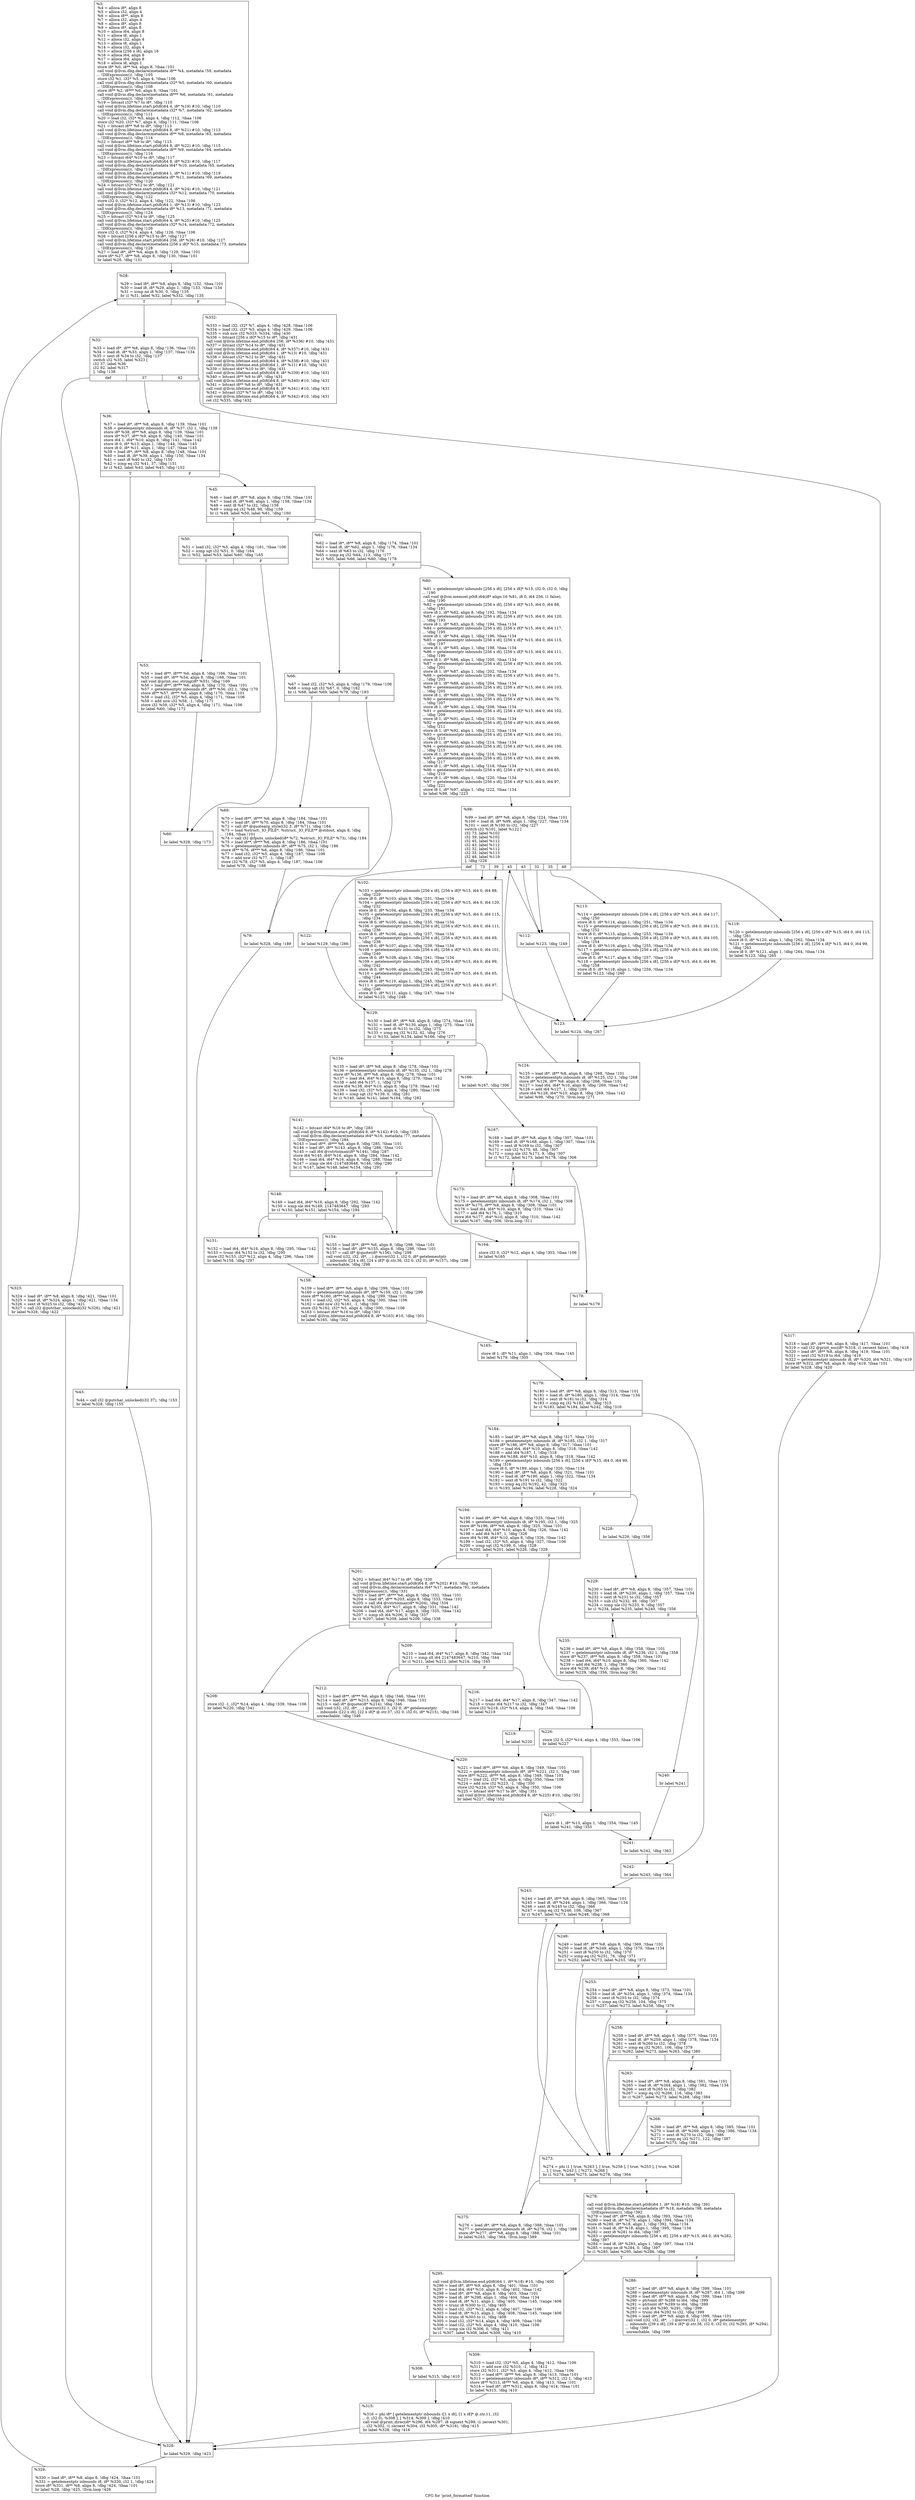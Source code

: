digraph "CFG for 'print_formatted' function" {
	label="CFG for 'print_formatted' function";

	Node0x17279d0 [shape=record,label="{%3:\l  %4 = alloca i8*, align 8\l  %5 = alloca i32, align 4\l  %6 = alloca i8**, align 8\l  %7 = alloca i32, align 4\l  %8 = alloca i8*, align 8\l  %9 = alloca i8*, align 8\l  %10 = alloca i64, align 8\l  %11 = alloca i8, align 1\l  %12 = alloca i32, align 4\l  %13 = alloca i8, align 1\l  %14 = alloca i32, align 4\l  %15 = alloca [256 x i8], align 16\l  %16 = alloca i64, align 8\l  %17 = alloca i64, align 8\l  %18 = alloca i8, align 1\l  store i8* %0, i8** %4, align 8, !tbaa !101\l  call void @llvm.dbg.declare(metadata i8** %4, metadata !59, metadata\l... !DIExpression()), !dbg !105\l  store i32 %1, i32* %5, align 4, !tbaa !106\l  call void @llvm.dbg.declare(metadata i32* %5, metadata !60, metadata\l... !DIExpression()), !dbg !108\l  store i8** %2, i8*** %6, align 8, !tbaa !101\l  call void @llvm.dbg.declare(metadata i8*** %6, metadata !61, metadata\l... !DIExpression()), !dbg !109\l  %19 = bitcast i32* %7 to i8*, !dbg !110\l  call void @llvm.lifetime.start.p0i8(i64 4, i8* %19) #10, !dbg !110\l  call void @llvm.dbg.declare(metadata i32* %7, metadata !62, metadata\l... !DIExpression()), !dbg !111\l  %20 = load i32, i32* %5, align 4, !dbg !112, !tbaa !106\l  store i32 %20, i32* %7, align 4, !dbg !111, !tbaa !106\l  %21 = bitcast i8** %8 to i8*, !dbg !113\l  call void @llvm.lifetime.start.p0i8(i64 8, i8* %21) #10, !dbg !113\l  call void @llvm.dbg.declare(metadata i8** %8, metadata !63, metadata\l... !DIExpression()), !dbg !114\l  %22 = bitcast i8** %9 to i8*, !dbg !115\l  call void @llvm.lifetime.start.p0i8(i64 8, i8* %22) #10, !dbg !115\l  call void @llvm.dbg.declare(metadata i8** %9, metadata !64, metadata\l... !DIExpression()), !dbg !116\l  %23 = bitcast i64* %10 to i8*, !dbg !117\l  call void @llvm.lifetime.start.p0i8(i64 8, i8* %23) #10, !dbg !117\l  call void @llvm.dbg.declare(metadata i64* %10, metadata !65, metadata\l... !DIExpression()), !dbg !118\l  call void @llvm.lifetime.start.p0i8(i64 1, i8* %11) #10, !dbg !119\l  call void @llvm.dbg.declare(metadata i8* %11, metadata !69, metadata\l... !DIExpression()), !dbg !120\l  %24 = bitcast i32* %12 to i8*, !dbg !121\l  call void @llvm.lifetime.start.p0i8(i64 4, i8* %24) #10, !dbg !121\l  call void @llvm.dbg.declare(metadata i32* %12, metadata !70, metadata\l... !DIExpression()), !dbg !122\l  store i32 0, i32* %12, align 4, !dbg !122, !tbaa !106\l  call void @llvm.lifetime.start.p0i8(i64 1, i8* %13) #10, !dbg !123\l  call void @llvm.dbg.declare(metadata i8* %13, metadata !71, metadata\l... !DIExpression()), !dbg !124\l  %25 = bitcast i32* %14 to i8*, !dbg !125\l  call void @llvm.lifetime.start.p0i8(i64 4, i8* %25) #10, !dbg !125\l  call void @llvm.dbg.declare(metadata i32* %14, metadata !72, metadata\l... !DIExpression()), !dbg !126\l  store i32 0, i32* %14, align 4, !dbg !126, !tbaa !106\l  %26 = bitcast [256 x i8]* %15 to i8*, !dbg !127\l  call void @llvm.lifetime.start.p0i8(i64 256, i8* %26) #10, !dbg !127\l  call void @llvm.dbg.declare(metadata [256 x i8]* %15, metadata !73, metadata\l... !DIExpression()), !dbg !128\l  %27 = load i8*, i8** %4, align 8, !dbg !129, !tbaa !101\l  store i8* %27, i8** %8, align 8, !dbg !130, !tbaa !101\l  br label %28, !dbg !131\l}"];
	Node0x17279d0 -> Node0x1727cf0;
	Node0x1727cf0 [shape=record,label="{%28:\l\l  %29 = load i8*, i8** %8, align 8, !dbg !132, !tbaa !101\l  %30 = load i8, i8* %29, align 1, !dbg !133, !tbaa !134\l  %31 = icmp ne i8 %30, 0, !dbg !135\l  br i1 %31, label %32, label %332, !dbg !135\l|{<s0>T|<s1>F}}"];
	Node0x1727cf0:s0 -> Node0x1727d40;
	Node0x1727cf0:s1 -> Node0x1744630;
	Node0x1727d40 [shape=record,label="{%32:\l\l  %33 = load i8*, i8** %8, align 8, !dbg !136, !tbaa !101\l  %34 = load i8, i8* %33, align 1, !dbg !137, !tbaa !134\l  %35 = sext i8 %34 to i32, !dbg !137\l  switch i32 %35, label %323 [\l    i32 37, label %36\l    i32 92, label %317\l  ], !dbg !138\l|{<s0>def|<s1>37|<s2>92}}"];
	Node0x1727d40:s0 -> Node0x1744540;
	Node0x1727d40:s1 -> Node0x1727d90;
	Node0x1727d40:s2 -> Node0x17444f0;
	Node0x1727d90 [shape=record,label="{%36:\l\l  %37 = load i8*, i8** %8, align 8, !dbg !139, !tbaa !101\l  %38 = getelementptr inbounds i8, i8* %37, i32 1, !dbg !139\l  store i8* %38, i8** %8, align 8, !dbg !139, !tbaa !101\l  store i8* %37, i8** %9, align 8, !dbg !140, !tbaa !101\l  store i64 1, i64* %10, align 8, !dbg !141, !tbaa !142\l  store i8 0, i8* %13, align 1, !dbg !144, !tbaa !145\l  store i8 0, i8* %11, align 1, !dbg !147, !tbaa !145\l  %39 = load i8*, i8** %8, align 8, !dbg !148, !tbaa !101\l  %40 = load i8, i8* %39, align 1, !dbg !150, !tbaa !134\l  %41 = sext i8 %40 to i32, !dbg !150\l  %42 = icmp eq i32 %41, 37, !dbg !151\l  br i1 %42, label %43, label %45, !dbg !152\l|{<s0>T|<s1>F}}"];
	Node0x1727d90:s0 -> Node0x1727de0;
	Node0x1727d90:s1 -> Node0x1727e30;
	Node0x1727de0 [shape=record,label="{%43:\l\l  %44 = call i32 @putchar_unlocked(i32 37), !dbg !153\l  br label %328, !dbg !155\l}"];
	Node0x1727de0 -> Node0x1744590;
	Node0x1727e30 [shape=record,label="{%45:\l\l  %46 = load i8*, i8** %8, align 8, !dbg !156, !tbaa !101\l  %47 = load i8, i8* %46, align 1, !dbg !158, !tbaa !134\l  %48 = sext i8 %47 to i32, !dbg !158\l  %49 = icmp eq i32 %48, 98, !dbg !159\l  br i1 %49, label %50, label %61, !dbg !160\l|{<s0>T|<s1>F}}"];
	Node0x1727e30:s0 -> Node0x1727e80;
	Node0x1727e30:s1 -> Node0x1727f70;
	Node0x1727e80 [shape=record,label="{%50:\l\l  %51 = load i32, i32* %5, align 4, !dbg !161, !tbaa !106\l  %52 = icmp sgt i32 %51, 0, !dbg !164\l  br i1 %52, label %53, label %60, !dbg !165\l|{<s0>T|<s1>F}}"];
	Node0x1727e80:s0 -> Node0x1727ed0;
	Node0x1727e80:s1 -> Node0x1727f20;
	Node0x1727ed0 [shape=record,label="{%53:\l\l  %54 = load i8**, i8*** %6, align 8, !dbg !166, !tbaa !101\l  %55 = load i8*, i8** %54, align 8, !dbg !168, !tbaa !101\l  call void @print_esc_string(i8* %55), !dbg !169\l  %56 = load i8**, i8*** %6, align 8, !dbg !170, !tbaa !101\l  %57 = getelementptr inbounds i8*, i8** %56, i32 1, !dbg !170\l  store i8** %57, i8*** %6, align 8, !dbg !170, !tbaa !101\l  %58 = load i32, i32* %5, align 4, !dbg !171, !tbaa !106\l  %59 = add nsw i32 %58, -1, !dbg !171\l  store i32 %59, i32* %5, align 4, !dbg !171, !tbaa !106\l  br label %60, !dbg !172\l}"];
	Node0x1727ed0 -> Node0x1727f20;
	Node0x1727f20 [shape=record,label="{%60:\l\l  br label %328, !dbg !173\l}"];
	Node0x1727f20 -> Node0x1744590;
	Node0x1727f70 [shape=record,label="{%61:\l\l  %62 = load i8*, i8** %8, align 8, !dbg !174, !tbaa !101\l  %63 = load i8, i8* %62, align 1, !dbg !176, !tbaa !134\l  %64 = sext i8 %63 to i32, !dbg !176\l  %65 = icmp eq i32 %64, 113, !dbg !177\l  br i1 %65, label %66, label %80, !dbg !178\l|{<s0>T|<s1>F}}"];
	Node0x1727f70:s0 -> Node0x1727fc0;
	Node0x1727f70:s1 -> Node0x17280b0;
	Node0x1727fc0 [shape=record,label="{%66:\l\l  %67 = load i32, i32* %5, align 4, !dbg !179, !tbaa !106\l  %68 = icmp sgt i32 %67, 0, !dbg !182\l  br i1 %68, label %69, label %79, !dbg !183\l|{<s0>T|<s1>F}}"];
	Node0x1727fc0:s0 -> Node0x1728010;
	Node0x1727fc0:s1 -> Node0x1728060;
	Node0x1728010 [shape=record,label="{%69:\l\l  %70 = load i8**, i8*** %6, align 8, !dbg !184, !tbaa !101\l  %71 = load i8*, i8** %70, align 8, !dbg !184, !tbaa !101\l  %72 = call i8* @quotearg_style(i32 3, i8* %71), !dbg !184\l  %73 = load %struct._IO_FILE*, %struct._IO_FILE** @stdout, align 8, !dbg\l... !184, !tbaa !101\l  %74 = call i32 @fputs_unlocked(i8* %72, %struct._IO_FILE* %73), !dbg !184\l  %75 = load i8**, i8*** %6, align 8, !dbg !186, !tbaa !101\l  %76 = getelementptr inbounds i8*, i8** %75, i32 1, !dbg !186\l  store i8** %76, i8*** %6, align 8, !dbg !186, !tbaa !101\l  %77 = load i32, i32* %5, align 4, !dbg !187, !tbaa !106\l  %78 = add nsw i32 %77, -1, !dbg !187\l  store i32 %78, i32* %5, align 4, !dbg !187, !tbaa !106\l  br label %79, !dbg !188\l}"];
	Node0x1728010 -> Node0x1728060;
	Node0x1728060 [shape=record,label="{%79:\l\l  br label %328, !dbg !189\l}"];
	Node0x1728060 -> Node0x1744590;
	Node0x17280b0 [shape=record,label="{%80:\l\l  %81 = getelementptr inbounds [256 x i8], [256 x i8]* %15, i32 0, i32 0, !dbg\l... !190\l  call void @llvm.memset.p0i8.i64(i8* align 16 %81, i8 0, i64 256, i1 false),\l... !dbg !190\l  %82 = getelementptr inbounds [256 x i8], [256 x i8]* %15, i64 0, i64 88,\l... !dbg !191\l  store i8 1, i8* %82, align 8, !dbg !192, !tbaa !134\l  %83 = getelementptr inbounds [256 x i8], [256 x i8]* %15, i64 0, i64 120,\l... !dbg !193\l  store i8 1, i8* %83, align 8, !dbg !194, !tbaa !134\l  %84 = getelementptr inbounds [256 x i8], [256 x i8]* %15, i64 0, i64 117,\l... !dbg !195\l  store i8 1, i8* %84, align 1, !dbg !196, !tbaa !134\l  %85 = getelementptr inbounds [256 x i8], [256 x i8]* %15, i64 0, i64 115,\l... !dbg !197\l  store i8 1, i8* %85, align 1, !dbg !198, !tbaa !134\l  %86 = getelementptr inbounds [256 x i8], [256 x i8]* %15, i64 0, i64 111,\l... !dbg !199\l  store i8 1, i8* %86, align 1, !dbg !200, !tbaa !134\l  %87 = getelementptr inbounds [256 x i8], [256 x i8]* %15, i64 0, i64 105,\l... !dbg !201\l  store i8 1, i8* %87, align 1, !dbg !202, !tbaa !134\l  %88 = getelementptr inbounds [256 x i8], [256 x i8]* %15, i64 0, i64 71,\l... !dbg !203\l  store i8 1, i8* %88, align 1, !dbg !204, !tbaa !134\l  %89 = getelementptr inbounds [256 x i8], [256 x i8]* %15, i64 0, i64 103,\l... !dbg !205\l  store i8 1, i8* %89, align 1, !dbg !206, !tbaa !134\l  %90 = getelementptr inbounds [256 x i8], [256 x i8]* %15, i64 0, i64 70,\l... !dbg !207\l  store i8 1, i8* %90, align 2, !dbg !208, !tbaa !134\l  %91 = getelementptr inbounds [256 x i8], [256 x i8]* %15, i64 0, i64 102,\l... !dbg !209\l  store i8 1, i8* %91, align 2, !dbg !210, !tbaa !134\l  %92 = getelementptr inbounds [256 x i8], [256 x i8]* %15, i64 0, i64 69,\l... !dbg !211\l  store i8 1, i8* %92, align 1, !dbg !212, !tbaa !134\l  %93 = getelementptr inbounds [256 x i8], [256 x i8]* %15, i64 0, i64 101,\l... !dbg !213\l  store i8 1, i8* %93, align 1, !dbg !214, !tbaa !134\l  %94 = getelementptr inbounds [256 x i8], [256 x i8]* %15, i64 0, i64 100,\l... !dbg !215\l  store i8 1, i8* %94, align 4, !dbg !216, !tbaa !134\l  %95 = getelementptr inbounds [256 x i8], [256 x i8]* %15, i64 0, i64 99,\l... !dbg !217\l  store i8 1, i8* %95, align 1, !dbg !218, !tbaa !134\l  %96 = getelementptr inbounds [256 x i8], [256 x i8]* %15, i64 0, i64 65,\l... !dbg !219\l  store i8 1, i8* %96, align 1, !dbg !220, !tbaa !134\l  %97 = getelementptr inbounds [256 x i8], [256 x i8]* %15, i64 0, i64 97,\l... !dbg !221\l  store i8 1, i8* %97, align 1, !dbg !222, !tbaa !134\l  br label %98, !dbg !223\l}"];
	Node0x17280b0 -> Node0x1728100;
	Node0x1728100 [shape=record,label="{%98:\l\l  %99 = load i8*, i8** %8, align 8, !dbg !224, !tbaa !101\l  %100 = load i8, i8* %99, align 1, !dbg !227, !tbaa !134\l  %101 = sext i8 %100 to i32, !dbg !227\l  switch i32 %101, label %122 [\l    i32 73, label %102\l    i32 39, label %102\l    i32 45, label %112\l    i32 43, label %112\l    i32 32, label %112\l    i32 35, label %113\l    i32 48, label %119\l  ], !dbg !228\l|{<s0>def|<s1>73|<s2>39|<s3>45|<s4>43|<s5>32|<s6>35|<s7>48}}"];
	Node0x1728100:s0 -> Node0x1728290;
	Node0x1728100:s1 -> Node0x1728150;
	Node0x1728100:s2 -> Node0x1728150;
	Node0x1728100:s3 -> Node0x17281a0;
	Node0x1728100:s4 -> Node0x17281a0;
	Node0x1728100:s5 -> Node0x17281a0;
	Node0x1728100:s6 -> Node0x17281f0;
	Node0x1728100:s7 -> Node0x1728240;
	Node0x1728150 [shape=record,label="{%102:\l\l  %103 = getelementptr inbounds [256 x i8], [256 x i8]* %15, i64 0, i64 88,\l... !dbg !229\l  store i8 0, i8* %103, align 8, !dbg !231, !tbaa !134\l  %104 = getelementptr inbounds [256 x i8], [256 x i8]* %15, i64 0, i64 120,\l... !dbg !232\l  store i8 0, i8* %104, align 8, !dbg !233, !tbaa !134\l  %105 = getelementptr inbounds [256 x i8], [256 x i8]* %15, i64 0, i64 115,\l... !dbg !234\l  store i8 0, i8* %105, align 1, !dbg !235, !tbaa !134\l  %106 = getelementptr inbounds [256 x i8], [256 x i8]* %15, i64 0, i64 111,\l... !dbg !236\l  store i8 0, i8* %106, align 1, !dbg !237, !tbaa !134\l  %107 = getelementptr inbounds [256 x i8], [256 x i8]* %15, i64 0, i64 69,\l... !dbg !238\l  store i8 0, i8* %107, align 1, !dbg !239, !tbaa !134\l  %108 = getelementptr inbounds [256 x i8], [256 x i8]* %15, i64 0, i64 101,\l... !dbg !240\l  store i8 0, i8* %108, align 1, !dbg !241, !tbaa !134\l  %109 = getelementptr inbounds [256 x i8], [256 x i8]* %15, i64 0, i64 99,\l... !dbg !242\l  store i8 0, i8* %109, align 1, !dbg !243, !tbaa !134\l  %110 = getelementptr inbounds [256 x i8], [256 x i8]* %15, i64 0, i64 65,\l... !dbg !244\l  store i8 0, i8* %110, align 1, !dbg !245, !tbaa !134\l  %111 = getelementptr inbounds [256 x i8], [256 x i8]* %15, i64 0, i64 97,\l... !dbg !246\l  store i8 0, i8* %111, align 1, !dbg !247, !tbaa !134\l  br label %123, !dbg !248\l}"];
	Node0x1728150 -> Node0x17282e0;
	Node0x17281a0 [shape=record,label="{%112:\l\l  br label %123, !dbg !249\l}"];
	Node0x17281a0 -> Node0x17282e0;
	Node0x17281f0 [shape=record,label="{%113:\l\l  %114 = getelementptr inbounds [256 x i8], [256 x i8]* %15, i64 0, i64 117,\l... !dbg !250\l  store i8 0, i8* %114, align 1, !dbg !251, !tbaa !134\l  %115 = getelementptr inbounds [256 x i8], [256 x i8]* %15, i64 0, i64 115,\l... !dbg !252\l  store i8 0, i8* %115, align 1, !dbg !253, !tbaa !134\l  %116 = getelementptr inbounds [256 x i8], [256 x i8]* %15, i64 0, i64 105,\l... !dbg !254\l  store i8 0, i8* %116, align 1, !dbg !255, !tbaa !134\l  %117 = getelementptr inbounds [256 x i8], [256 x i8]* %15, i64 0, i64 100,\l... !dbg !256\l  store i8 0, i8* %117, align 4, !dbg !257, !tbaa !134\l  %118 = getelementptr inbounds [256 x i8], [256 x i8]* %15, i64 0, i64 99,\l... !dbg !258\l  store i8 0, i8* %118, align 1, !dbg !259, !tbaa !134\l  br label %123, !dbg !260\l}"];
	Node0x17281f0 -> Node0x17282e0;
	Node0x1728240 [shape=record,label="{%119:\l\l  %120 = getelementptr inbounds [256 x i8], [256 x i8]* %15, i64 0, i64 115,\l... !dbg !261\l  store i8 0, i8* %120, align 1, !dbg !262, !tbaa !134\l  %121 = getelementptr inbounds [256 x i8], [256 x i8]* %15, i64 0, i64 99,\l... !dbg !263\l  store i8 0, i8* %121, align 1, !dbg !264, !tbaa !134\l  br label %123, !dbg !265\l}"];
	Node0x1728240 -> Node0x17282e0;
	Node0x1728290 [shape=record,label="{%122:\l\l  br label %129, !dbg !266\l}"];
	Node0x1728290 -> Node0x1732fa0;
	Node0x17282e0 [shape=record,label="{%123:\l\l  br label %124, !dbg !267\l}"];
	Node0x17282e0 -> Node0x1732f50;
	Node0x1732f50 [shape=record,label="{%124:\l\l  %125 = load i8*, i8** %8, align 8, !dbg !268, !tbaa !101\l  %126 = getelementptr inbounds i8, i8* %125, i32 1, !dbg !268\l  store i8* %126, i8** %8, align 8, !dbg !268, !tbaa !101\l  %127 = load i64, i64* %10, align 8, !dbg !269, !tbaa !142\l  %128 = add i64 %127, 1, !dbg !269\l  store i64 %128, i64* %10, align 8, !dbg !269, !tbaa !142\l  br label %98, !dbg !270, !llvm.loop !271\l}"];
	Node0x1732f50 -> Node0x1728100;
	Node0x1732fa0 [shape=record,label="{%129:\l\l  %130 = load i8*, i8** %8, align 8, !dbg !274, !tbaa !101\l  %131 = load i8, i8* %130, align 1, !dbg !275, !tbaa !134\l  %132 = sext i8 %131 to i32, !dbg !275\l  %133 = icmp eq i32 %132, 42, !dbg !276\l  br i1 %133, label %134, label %166, !dbg !277\l|{<s0>T|<s1>F}}"];
	Node0x1732fa0:s0 -> Node0x1732ff0;
	Node0x1732fa0:s1 -> Node0x1733270;
	Node0x1732ff0 [shape=record,label="{%134:\l\l  %135 = load i8*, i8** %8, align 8, !dbg !278, !tbaa !101\l  %136 = getelementptr inbounds i8, i8* %135, i32 1, !dbg !278\l  store i8* %136, i8** %8, align 8, !dbg !278, !tbaa !101\l  %137 = load i64, i64* %10, align 8, !dbg !279, !tbaa !142\l  %138 = add i64 %137, 1, !dbg !279\l  store i64 %138, i64* %10, align 8, !dbg !279, !tbaa !142\l  %139 = load i32, i32* %5, align 4, !dbg !280, !tbaa !106\l  %140 = icmp sgt i32 %139, 0, !dbg !281\l  br i1 %140, label %141, label %164, !dbg !282\l|{<s0>T|<s1>F}}"];
	Node0x1732ff0:s0 -> Node0x1733040;
	Node0x1732ff0:s1 -> Node0x17331d0;
	Node0x1733040 [shape=record,label="{%141:\l\l  %142 = bitcast i64* %16 to i8*, !dbg !283\l  call void @llvm.lifetime.start.p0i8(i64 8, i8* %142) #10, !dbg !283\l  call void @llvm.dbg.declare(metadata i64* %16, metadata !77, metadata\l... !DIExpression()), !dbg !284\l  %143 = load i8**, i8*** %6, align 8, !dbg !285, !tbaa !101\l  %144 = load i8*, i8** %143, align 8, !dbg !286, !tbaa !101\l  %145 = call i64 @vstrtoimax(i8* %144), !dbg !287\l  store i64 %145, i64* %16, align 8, !dbg !284, !tbaa !142\l  %146 = load i64, i64* %16, align 8, !dbg !288, !tbaa !142\l  %147 = icmp sle i64 -2147483648, %146, !dbg !290\l  br i1 %147, label %148, label %154, !dbg !291\l|{<s0>T|<s1>F}}"];
	Node0x1733040:s0 -> Node0x1733090;
	Node0x1733040:s1 -> Node0x1733130;
	Node0x1733090 [shape=record,label="{%148:\l\l  %149 = load i64, i64* %16, align 8, !dbg !292, !tbaa !142\l  %150 = icmp sle i64 %149, 2147483647, !dbg !293\l  br i1 %150, label %151, label %154, !dbg !294\l|{<s0>T|<s1>F}}"];
	Node0x1733090:s0 -> Node0x17330e0;
	Node0x1733090:s1 -> Node0x1733130;
	Node0x17330e0 [shape=record,label="{%151:\l\l  %152 = load i64, i64* %16, align 8, !dbg !295, !tbaa !142\l  %153 = trunc i64 %152 to i32, !dbg !295\l  store i32 %153, i32* %12, align 4, !dbg !296, !tbaa !106\l  br label %158, !dbg !297\l}"];
	Node0x17330e0 -> Node0x1733180;
	Node0x1733130 [shape=record,label="{%154:\l\l  %155 = load i8**, i8*** %6, align 8, !dbg !298, !tbaa !101\l  %156 = load i8*, i8** %155, align 8, !dbg !298, !tbaa !101\l  %157 = call i8* @quote(i8* %156), !dbg !298\l  call void (i32, i32, i8*, ...) @error(i32 1, i32 0, i8* getelementptr\l... inbounds ([24 x i8], [24 x i8]* @.str.36, i32 0, i32 0), i8* %157), !dbg !298\l  unreachable, !dbg !298\l}"];
	Node0x1733180 [shape=record,label="{%158:\l\l  %159 = load i8**, i8*** %6, align 8, !dbg !299, !tbaa !101\l  %160 = getelementptr inbounds i8*, i8** %159, i32 1, !dbg !299\l  store i8** %160, i8*** %6, align 8, !dbg !299, !tbaa !101\l  %161 = load i32, i32* %5, align 4, !dbg !300, !tbaa !106\l  %162 = add nsw i32 %161, -1, !dbg !300\l  store i32 %162, i32* %5, align 4, !dbg !300, !tbaa !106\l  %163 = bitcast i64* %16 to i8*, !dbg !301\l  call void @llvm.lifetime.end.p0i8(i64 8, i8* %163) #10, !dbg !301\l  br label %165, !dbg !302\l}"];
	Node0x1733180 -> Node0x1733220;
	Node0x17331d0 [shape=record,label="{%164:\l\l  store i32 0, i32* %12, align 4, !dbg !303, !tbaa !106\l  br label %165\l}"];
	Node0x17331d0 -> Node0x1733220;
	Node0x1733220 [shape=record,label="{%165:\l\l  store i8 1, i8* %11, align 1, !dbg !304, !tbaa !145\l  br label %179, !dbg !305\l}"];
	Node0x1733220 -> Node0x17333b0;
	Node0x1733270 [shape=record,label="{%166:\l\l  br label %167, !dbg !306\l}"];
	Node0x1733270 -> Node0x17332c0;
	Node0x17332c0 [shape=record,label="{%167:\l\l  %168 = load i8*, i8** %8, align 8, !dbg !307, !tbaa !101\l  %169 = load i8, i8* %168, align 1, !dbg !307, !tbaa !134\l  %170 = sext i8 %169 to i32, !dbg !307\l  %171 = sub i32 %170, 48, !dbg !307\l  %172 = icmp ule i32 %171, 9, !dbg !307\l  br i1 %172, label %173, label %178, !dbg !306\l|{<s0>T|<s1>F}}"];
	Node0x17332c0:s0 -> Node0x1733310;
	Node0x17332c0:s1 -> Node0x1733360;
	Node0x1733310 [shape=record,label="{%173:\l\l  %174 = load i8*, i8** %8, align 8, !dbg !308, !tbaa !101\l  %175 = getelementptr inbounds i8, i8* %174, i32 1, !dbg !308\l  store i8* %175, i8** %8, align 8, !dbg !308, !tbaa !101\l  %176 = load i64, i64* %10, align 8, !dbg !310, !tbaa !142\l  %177 = add i64 %176, 1, !dbg !310\l  store i64 %177, i64* %10, align 8, !dbg !310, !tbaa !142\l  br label %167, !dbg !306, !llvm.loop !311\l}"];
	Node0x1733310 -> Node0x17332c0;
	Node0x1733360 [shape=record,label="{%178:\l\l  br label %179\l}"];
	Node0x1733360 -> Node0x17333b0;
	Node0x17333b0 [shape=record,label="{%179:\l\l  %180 = load i8*, i8** %8, align 8, !dbg !313, !tbaa !101\l  %181 = load i8, i8* %180, align 1, !dbg !314, !tbaa !134\l  %182 = sext i8 %181 to i32, !dbg !314\l  %183 = icmp eq i32 %182, 46, !dbg !315\l  br i1 %183, label %184, label %242, !dbg !316\l|{<s0>T|<s1>F}}"];
	Node0x17333b0:s0 -> Node0x1733400;
	Node0x17333b0:s1 -> Node0x1733900;
	Node0x1733400 [shape=record,label="{%184:\l\l  %185 = load i8*, i8** %8, align 8, !dbg !317, !tbaa !101\l  %186 = getelementptr inbounds i8, i8* %185, i32 1, !dbg !317\l  store i8* %186, i8** %8, align 8, !dbg !317, !tbaa !101\l  %187 = load i64, i64* %10, align 8, !dbg !318, !tbaa !142\l  %188 = add i64 %187, 1, !dbg !318\l  store i64 %188, i64* %10, align 8, !dbg !318, !tbaa !142\l  %189 = getelementptr inbounds [256 x i8], [256 x i8]* %15, i64 0, i64 99,\l... !dbg !319\l  store i8 0, i8* %189, align 1, !dbg !320, !tbaa !134\l  %190 = load i8*, i8** %8, align 8, !dbg !321, !tbaa !101\l  %191 = load i8, i8* %190, align 1, !dbg !322, !tbaa !134\l  %192 = sext i8 %191 to i32, !dbg !322\l  %193 = icmp eq i32 %192, 42, !dbg !323\l  br i1 %193, label %194, label %228, !dbg !324\l|{<s0>T|<s1>F}}"];
	Node0x1733400:s0 -> Node0x1733450;
	Node0x1733400:s1 -> Node0x1733770;
	Node0x1733450 [shape=record,label="{%194:\l\l  %195 = load i8*, i8** %8, align 8, !dbg !325, !tbaa !101\l  %196 = getelementptr inbounds i8, i8* %195, i32 1, !dbg !325\l  store i8* %196, i8** %8, align 8, !dbg !325, !tbaa !101\l  %197 = load i64, i64* %10, align 8, !dbg !326, !tbaa !142\l  %198 = add i64 %197, 1, !dbg !326\l  store i64 %198, i64* %10, align 8, !dbg !326, !tbaa !142\l  %199 = load i32, i32* %5, align 4, !dbg !327, !tbaa !106\l  %200 = icmp sgt i32 %199, 0, !dbg !328\l  br i1 %200, label %201, label %226, !dbg !329\l|{<s0>T|<s1>F}}"];
	Node0x1733450:s0 -> Node0x17334a0;
	Node0x1733450:s1 -> Node0x17336d0;
	Node0x17334a0 [shape=record,label="{%201:\l\l  %202 = bitcast i64* %17 to i8*, !dbg !330\l  call void @llvm.lifetime.start.p0i8(i64 8, i8* %202) #10, !dbg !330\l  call void @llvm.dbg.declare(metadata i64* %17, metadata !91, metadata\l... !DIExpression()), !dbg !331\l  %203 = load i8**, i8*** %6, align 8, !dbg !332, !tbaa !101\l  %204 = load i8*, i8** %203, align 8, !dbg !333, !tbaa !101\l  %205 = call i64 @vstrtoimax(i8* %204), !dbg !334\l  store i64 %205, i64* %17, align 8, !dbg !331, !tbaa !142\l  %206 = load i64, i64* %17, align 8, !dbg !335, !tbaa !142\l  %207 = icmp slt i64 %206, 0, !dbg !337\l  br i1 %207, label %208, label %209, !dbg !338\l|{<s0>T|<s1>F}}"];
	Node0x17334a0:s0 -> Node0x17334f0;
	Node0x17334a0:s1 -> Node0x1733540;
	Node0x17334f0 [shape=record,label="{%208:\l\l  store i32 -1, i32* %14, align 4, !dbg !339, !tbaa !106\l  br label %220, !dbg !341\l}"];
	Node0x17334f0 -> Node0x1733680;
	Node0x1733540 [shape=record,label="{%209:\l\l  %210 = load i64, i64* %17, align 8, !dbg !342, !tbaa !142\l  %211 = icmp slt i64 2147483647, %210, !dbg !344\l  br i1 %211, label %212, label %216, !dbg !345\l|{<s0>T|<s1>F}}"];
	Node0x1733540:s0 -> Node0x1733590;
	Node0x1733540:s1 -> Node0x17335e0;
	Node0x1733590 [shape=record,label="{%212:\l\l  %213 = load i8**, i8*** %6, align 8, !dbg !346, !tbaa !101\l  %214 = load i8*, i8** %213, align 8, !dbg !346, !tbaa !101\l  %215 = call i8* @quote(i8* %214), !dbg !346\l  call void (i32, i32, i8*, ...) @error(i32 1, i32 0, i8* getelementptr\l... inbounds ([22 x i8], [22 x i8]* @.str.37, i32 0, i32 0), i8* %215), !dbg !346\l  unreachable, !dbg !346\l}"];
	Node0x17335e0 [shape=record,label="{%216:\l\l  %217 = load i64, i64* %17, align 8, !dbg !347, !tbaa !142\l  %218 = trunc i64 %217 to i32, !dbg !347\l  store i32 %218, i32* %14, align 4, !dbg !348, !tbaa !106\l  br label %219\l}"];
	Node0x17335e0 -> Node0x1733630;
	Node0x1733630 [shape=record,label="{%219:\l\l  br label %220\l}"];
	Node0x1733630 -> Node0x1733680;
	Node0x1733680 [shape=record,label="{%220:\l\l  %221 = load i8**, i8*** %6, align 8, !dbg !349, !tbaa !101\l  %222 = getelementptr inbounds i8*, i8** %221, i32 1, !dbg !349\l  store i8** %222, i8*** %6, align 8, !dbg !349, !tbaa !101\l  %223 = load i32, i32* %5, align 4, !dbg !350, !tbaa !106\l  %224 = add nsw i32 %223, -1, !dbg !350\l  store i32 %224, i32* %5, align 4, !dbg !350, !tbaa !106\l  %225 = bitcast i64* %17 to i8*, !dbg !351\l  call void @llvm.lifetime.end.p0i8(i64 8, i8* %225) #10, !dbg !351\l  br label %227, !dbg !352\l}"];
	Node0x1733680 -> Node0x1733720;
	Node0x17336d0 [shape=record,label="{%226:\l\l  store i32 0, i32* %14, align 4, !dbg !353, !tbaa !106\l  br label %227\l}"];
	Node0x17336d0 -> Node0x1733720;
	Node0x1733720 [shape=record,label="{%227:\l\l  store i8 1, i8* %13, align 1, !dbg !354, !tbaa !145\l  br label %241, !dbg !355\l}"];
	Node0x1733720 -> Node0x17338b0;
	Node0x1733770 [shape=record,label="{%228:\l\l  br label %229, !dbg !356\l}"];
	Node0x1733770 -> Node0x17337c0;
	Node0x17337c0 [shape=record,label="{%229:\l\l  %230 = load i8*, i8** %8, align 8, !dbg !357, !tbaa !101\l  %231 = load i8, i8* %230, align 1, !dbg !357, !tbaa !134\l  %232 = sext i8 %231 to i32, !dbg !357\l  %233 = sub i32 %232, 48, !dbg !357\l  %234 = icmp ule i32 %233, 9, !dbg !357\l  br i1 %234, label %235, label %240, !dbg !356\l|{<s0>T|<s1>F}}"];
	Node0x17337c0:s0 -> Node0x1733810;
	Node0x17337c0:s1 -> Node0x1733860;
	Node0x1733810 [shape=record,label="{%235:\l\l  %236 = load i8*, i8** %8, align 8, !dbg !358, !tbaa !101\l  %237 = getelementptr inbounds i8, i8* %236, i32 1, !dbg !358\l  store i8* %237, i8** %8, align 8, !dbg !358, !tbaa !101\l  %238 = load i64, i64* %10, align 8, !dbg !360, !tbaa !142\l  %239 = add i64 %238, 1, !dbg !360\l  store i64 %239, i64* %10, align 8, !dbg !360, !tbaa !142\l  br label %229, !dbg !356, !llvm.loop !361\l}"];
	Node0x1733810 -> Node0x17337c0;
	Node0x1733860 [shape=record,label="{%240:\l\l  br label %241\l}"];
	Node0x1733860 -> Node0x17338b0;
	Node0x17338b0 [shape=record,label="{%241:\l\l  br label %242, !dbg !363\l}"];
	Node0x17338b0 -> Node0x1733900;
	Node0x1733900 [shape=record,label="{%242:\l\l  br label %243, !dbg !364\l}"];
	Node0x1733900 -> Node0x1733950;
	Node0x1733950 [shape=record,label="{%243:\l\l  %244 = load i8*, i8** %8, align 8, !dbg !365, !tbaa !101\l  %245 = load i8, i8* %244, align 1, !dbg !366, !tbaa !134\l  %246 = sext i8 %245 to i32, !dbg !366\l  %247 = icmp eq i32 %246, 108, !dbg !367\l  br i1 %247, label %273, label %248, !dbg !368\l|{<s0>T|<s1>F}}"];
	Node0x1733950:s0 -> Node0x1733b30;
	Node0x1733950:s1 -> Node0x17339a0;
	Node0x17339a0 [shape=record,label="{%248:\l\l  %249 = load i8*, i8** %8, align 8, !dbg !369, !tbaa !101\l  %250 = load i8, i8* %249, align 1, !dbg !370, !tbaa !134\l  %251 = sext i8 %250 to i32, !dbg !370\l  %252 = icmp eq i32 %251, 76, !dbg !371\l  br i1 %252, label %273, label %253, !dbg !372\l|{<s0>T|<s1>F}}"];
	Node0x17339a0:s0 -> Node0x1733b30;
	Node0x17339a0:s1 -> Node0x17339f0;
	Node0x17339f0 [shape=record,label="{%253:\l\l  %254 = load i8*, i8** %8, align 8, !dbg !373, !tbaa !101\l  %255 = load i8, i8* %254, align 1, !dbg !374, !tbaa !134\l  %256 = sext i8 %255 to i32, !dbg !374\l  %257 = icmp eq i32 %256, 104, !dbg !375\l  br i1 %257, label %273, label %258, !dbg !376\l|{<s0>T|<s1>F}}"];
	Node0x17339f0:s0 -> Node0x1733b30;
	Node0x17339f0:s1 -> Node0x1733a40;
	Node0x1733a40 [shape=record,label="{%258:\l\l  %259 = load i8*, i8** %8, align 8, !dbg !377, !tbaa !101\l  %260 = load i8, i8* %259, align 1, !dbg !378, !tbaa !134\l  %261 = sext i8 %260 to i32, !dbg !378\l  %262 = icmp eq i32 %261, 106, !dbg !379\l  br i1 %262, label %273, label %263, !dbg !380\l|{<s0>T|<s1>F}}"];
	Node0x1733a40:s0 -> Node0x1733b30;
	Node0x1733a40:s1 -> Node0x1733a90;
	Node0x1733a90 [shape=record,label="{%263:\l\l  %264 = load i8*, i8** %8, align 8, !dbg !381, !tbaa !101\l  %265 = load i8, i8* %264, align 1, !dbg !382, !tbaa !134\l  %266 = sext i8 %265 to i32, !dbg !382\l  %267 = icmp eq i32 %266, 116, !dbg !383\l  br i1 %267, label %273, label %268, !dbg !384\l|{<s0>T|<s1>F}}"];
	Node0x1733a90:s0 -> Node0x1733b30;
	Node0x1733a90:s1 -> Node0x1733ae0;
	Node0x1733ae0 [shape=record,label="{%268:\l\l  %269 = load i8*, i8** %8, align 8, !dbg !385, !tbaa !101\l  %270 = load i8, i8* %269, align 1, !dbg !386, !tbaa !134\l  %271 = sext i8 %270 to i32, !dbg !386\l  %272 = icmp eq i32 %271, 122, !dbg !387\l  br label %273, !dbg !384\l}"];
	Node0x1733ae0 -> Node0x1733b30;
	Node0x1733b30 [shape=record,label="{%273:\l\l  %274 = phi i1 [ true, %263 ], [ true, %258 ], [ true, %253 ], [ true, %248\l... ], [ true, %243 ], [ %272, %268 ]\l  br i1 %274, label %275, label %278, !dbg !364\l|{<s0>T|<s1>F}}"];
	Node0x1733b30:s0 -> Node0x1733b80;
	Node0x1733b30:s1 -> Node0x1733bd0;
	Node0x1733b80 [shape=record,label="{%275:\l\l  %276 = load i8*, i8** %8, align 8, !dbg !388, !tbaa !101\l  %277 = getelementptr inbounds i8, i8* %276, i32 1, !dbg !388\l  store i8* %277, i8** %8, align 8, !dbg !388, !tbaa !101\l  br label %243, !dbg !364, !llvm.loop !389\l}"];
	Node0x1733b80 -> Node0x1733950;
	Node0x1733bd0 [shape=record,label="{%278:\l\l  call void @llvm.lifetime.start.p0i8(i64 1, i8* %18) #10, !dbg !391\l  call void @llvm.dbg.declare(metadata i8* %18, metadata !98, metadata\l... !DIExpression()), !dbg !392\l  %279 = load i8*, i8** %8, align 8, !dbg !393, !tbaa !101\l  %280 = load i8, i8* %279, align 1, !dbg !394, !tbaa !134\l  store i8 %280, i8* %18, align 1, !dbg !392, !tbaa !134\l  %281 = load i8, i8* %18, align 1, !dbg !395, !tbaa !134\l  %282 = zext i8 %281 to i64, !dbg !397\l  %283 = getelementptr inbounds [256 x i8], [256 x i8]* %15, i64 0, i64 %282,\l... !dbg !397\l  %284 = load i8, i8* %283, align 1, !dbg !397, !tbaa !134\l  %285 = icmp ne i8 %284, 0, !dbg !397\l  br i1 %285, label %295, label %286, !dbg !398\l|{<s0>T|<s1>F}}"];
	Node0x1733bd0:s0 -> Node0x1733c70;
	Node0x1733bd0:s1 -> Node0x1733c20;
	Node0x1733c20 [shape=record,label="{%286:\l\l  %287 = load i8*, i8** %8, align 8, !dbg !399, !tbaa !101\l  %288 = getelementptr inbounds i8, i8* %287, i64 1, !dbg !399\l  %289 = load i8*, i8** %9, align 8, !dbg !399, !tbaa !101\l  %290 = ptrtoint i8* %288 to i64, !dbg !399\l  %291 = ptrtoint i8* %289 to i64, !dbg !399\l  %292 = sub i64 %290, %291, !dbg !399\l  %293 = trunc i64 %292 to i32, !dbg !399\l  %294 = load i8*, i8** %9, align 8, !dbg !399, !tbaa !101\l  call void (i32, i32, i8*, ...) @error(i32 1, i32 0, i8* getelementptr\l... inbounds ([39 x i8], [39 x i8]* @.str.38, i32 0, i32 0), i32 %293, i8* %294),\l... !dbg !399\l  unreachable, !dbg !399\l}"];
	Node0x1733c70 [shape=record,label="{%295:\l\l  call void @llvm.lifetime.end.p0i8(i64 1, i8* %18) #10, !dbg !400\l  %296 = load i8*, i8** %9, align 8, !dbg !401, !tbaa !101\l  %297 = load i64, i64* %10, align 8, !dbg !402, !tbaa !142\l  %298 = load i8*, i8** %8, align 8, !dbg !403, !tbaa !101\l  %299 = load i8, i8* %298, align 1, !dbg !404, !tbaa !134\l  %300 = load i8, i8* %11, align 1, !dbg !405, !tbaa !145, !range !406\l  %301 = trunc i8 %300 to i1, !dbg !405\l  %302 = load i32, i32* %12, align 4, !dbg !407, !tbaa !106\l  %303 = load i8, i8* %13, align 1, !dbg !408, !tbaa !145, !range !406\l  %304 = trunc i8 %303 to i1, !dbg !408\l  %305 = load i32, i32* %14, align 4, !dbg !409, !tbaa !106\l  %306 = load i32, i32* %5, align 4, !dbg !410, !tbaa !106\l  %307 = icmp sle i32 %306, 0, !dbg !411\l  br i1 %307, label %308, label %309, !dbg !410\l|{<s0>T|<s1>F}}"];
	Node0x1733c70:s0 -> Node0x1733cc0;
	Node0x1733c70:s1 -> Node0x1733d10;
	Node0x1733cc0 [shape=record,label="{%308:\l\l  br label %315, !dbg !410\l}"];
	Node0x1733cc0 -> Node0x17444a0;
	Node0x1733d10 [shape=record,label="{%309:\l\l  %310 = load i32, i32* %5, align 4, !dbg !412, !tbaa !106\l  %311 = add nsw i32 %310, -1, !dbg !412\l  store i32 %311, i32* %5, align 4, !dbg !412, !tbaa !106\l  %312 = load i8**, i8*** %6, align 8, !dbg !413, !tbaa !101\l  %313 = getelementptr inbounds i8*, i8** %312, i32 1, !dbg !413\l  store i8** %313, i8*** %6, align 8, !dbg !413, !tbaa !101\l  %314 = load i8*, i8** %312, align 8, !dbg !414, !tbaa !101\l  br label %315, !dbg !410\l}"];
	Node0x1733d10 -> Node0x17444a0;
	Node0x17444a0 [shape=record,label="{%315:\l\l  %316 = phi i8* [ getelementptr inbounds ([1 x i8], [1 x i8]* @.str.11, i32\l... 0, i32 0), %308 ], [ %314, %309 ], !dbg !410\l  call void @print_direc(i8* %296, i64 %297, i8 signext %299, i1 zeroext %301,\l... i32 %302, i1 zeroext %304, i32 %305, i8* %316), !dbg !415\l  br label %328, !dbg !416\l}"];
	Node0x17444a0 -> Node0x1744590;
	Node0x17444f0 [shape=record,label="{%317:\l\l  %318 = load i8*, i8** %8, align 8, !dbg !417, !tbaa !101\l  %319 = call i32 @print_esc(i8* %318, i1 zeroext false), !dbg !418\l  %320 = load i8*, i8** %8, align 8, !dbg !419, !tbaa !101\l  %321 = sext i32 %319 to i64, !dbg !419\l  %322 = getelementptr inbounds i8, i8* %320, i64 %321, !dbg !419\l  store i8* %322, i8** %8, align 8, !dbg !419, !tbaa !101\l  br label %328, !dbg !420\l}"];
	Node0x17444f0 -> Node0x1744590;
	Node0x1744540 [shape=record,label="{%323:\l\l  %324 = load i8*, i8** %8, align 8, !dbg !421, !tbaa !101\l  %325 = load i8, i8* %324, align 1, !dbg !421, !tbaa !134\l  %326 = sext i8 %325 to i32, !dbg !421\l  %327 = call i32 @putchar_unlocked(i32 %326), !dbg !421\l  br label %328, !dbg !422\l}"];
	Node0x1744540 -> Node0x1744590;
	Node0x1744590 [shape=record,label="{%328:\l\l  br label %329, !dbg !423\l}"];
	Node0x1744590 -> Node0x17445e0;
	Node0x17445e0 [shape=record,label="{%329:\l\l  %330 = load i8*, i8** %8, align 8, !dbg !424, !tbaa !101\l  %331 = getelementptr inbounds i8, i8* %330, i32 1, !dbg !424\l  store i8* %331, i8** %8, align 8, !dbg !424, !tbaa !101\l  br label %28, !dbg !425, !llvm.loop !426\l}"];
	Node0x17445e0 -> Node0x1727cf0;
	Node0x1744630 [shape=record,label="{%332:\l\l  %333 = load i32, i32* %7, align 4, !dbg !428, !tbaa !106\l  %334 = load i32, i32* %5, align 4, !dbg !429, !tbaa !106\l  %335 = sub nsw i32 %333, %334, !dbg !430\l  %336 = bitcast [256 x i8]* %15 to i8*, !dbg !431\l  call void @llvm.lifetime.end.p0i8(i64 256, i8* %336) #10, !dbg !431\l  %337 = bitcast i32* %14 to i8*, !dbg !431\l  call void @llvm.lifetime.end.p0i8(i64 4, i8* %337) #10, !dbg !431\l  call void @llvm.lifetime.end.p0i8(i64 1, i8* %13) #10, !dbg !431\l  %338 = bitcast i32* %12 to i8*, !dbg !431\l  call void @llvm.lifetime.end.p0i8(i64 4, i8* %338) #10, !dbg !431\l  call void @llvm.lifetime.end.p0i8(i64 1, i8* %11) #10, !dbg !431\l  %339 = bitcast i64* %10 to i8*, !dbg !431\l  call void @llvm.lifetime.end.p0i8(i64 8, i8* %339) #10, !dbg !431\l  %340 = bitcast i8** %9 to i8*, !dbg !431\l  call void @llvm.lifetime.end.p0i8(i64 8, i8* %340) #10, !dbg !431\l  %341 = bitcast i8** %8 to i8*, !dbg !431\l  call void @llvm.lifetime.end.p0i8(i64 8, i8* %341) #10, !dbg !431\l  %342 = bitcast i32* %7 to i8*, !dbg !431\l  call void @llvm.lifetime.end.p0i8(i64 4, i8* %342) #10, !dbg !431\l  ret i32 %335, !dbg !432\l}"];
}
